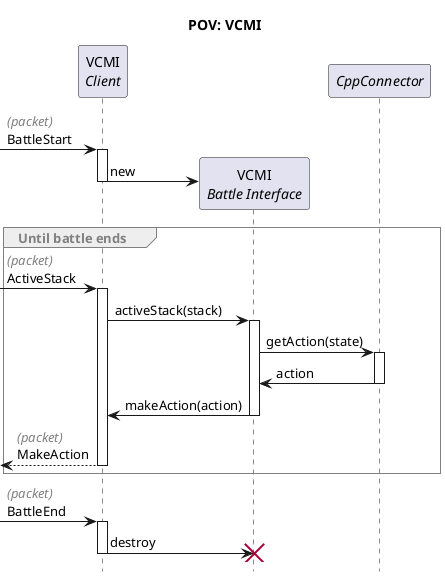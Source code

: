 @startuml "pov-gym"

title "POV: VCMI"
hide footbox

<style>
sequenceDiagram {
  group {
    LineThickness 1
    LineColor gray
  }
  groupHeader {
    LineThickness 1
    FontColor gray
    LineColor gray
  }
}
</style>

skinparam sequenceBoxBorderColor #FFF

!function $packet($txt) return "//<color:gray>(packet)//\n" + $txt

participant "VCMI\n//Client//" as client
participant "VCMI\n//Battle Interface//" as iface
participant "//CppConnector//" as ai

[-> client ++ : $packet(BattleStart)
client -> iface **: new
deactivate client

group Until battle ends
  [-> client ++ : $packet(ActiveStack)
  client -> iface ++ : activeStack(stack)
  iface -> ai ++ : getAction(state)
  ai -> iface -- : action
  iface -> client -- : makeAction(action)
  client -->[ -- : $packet(MakeAction)
end

[-> client ++ : $packet(BattleEnd)

client -> iface !! : destroy
deactivate client


@enduml
